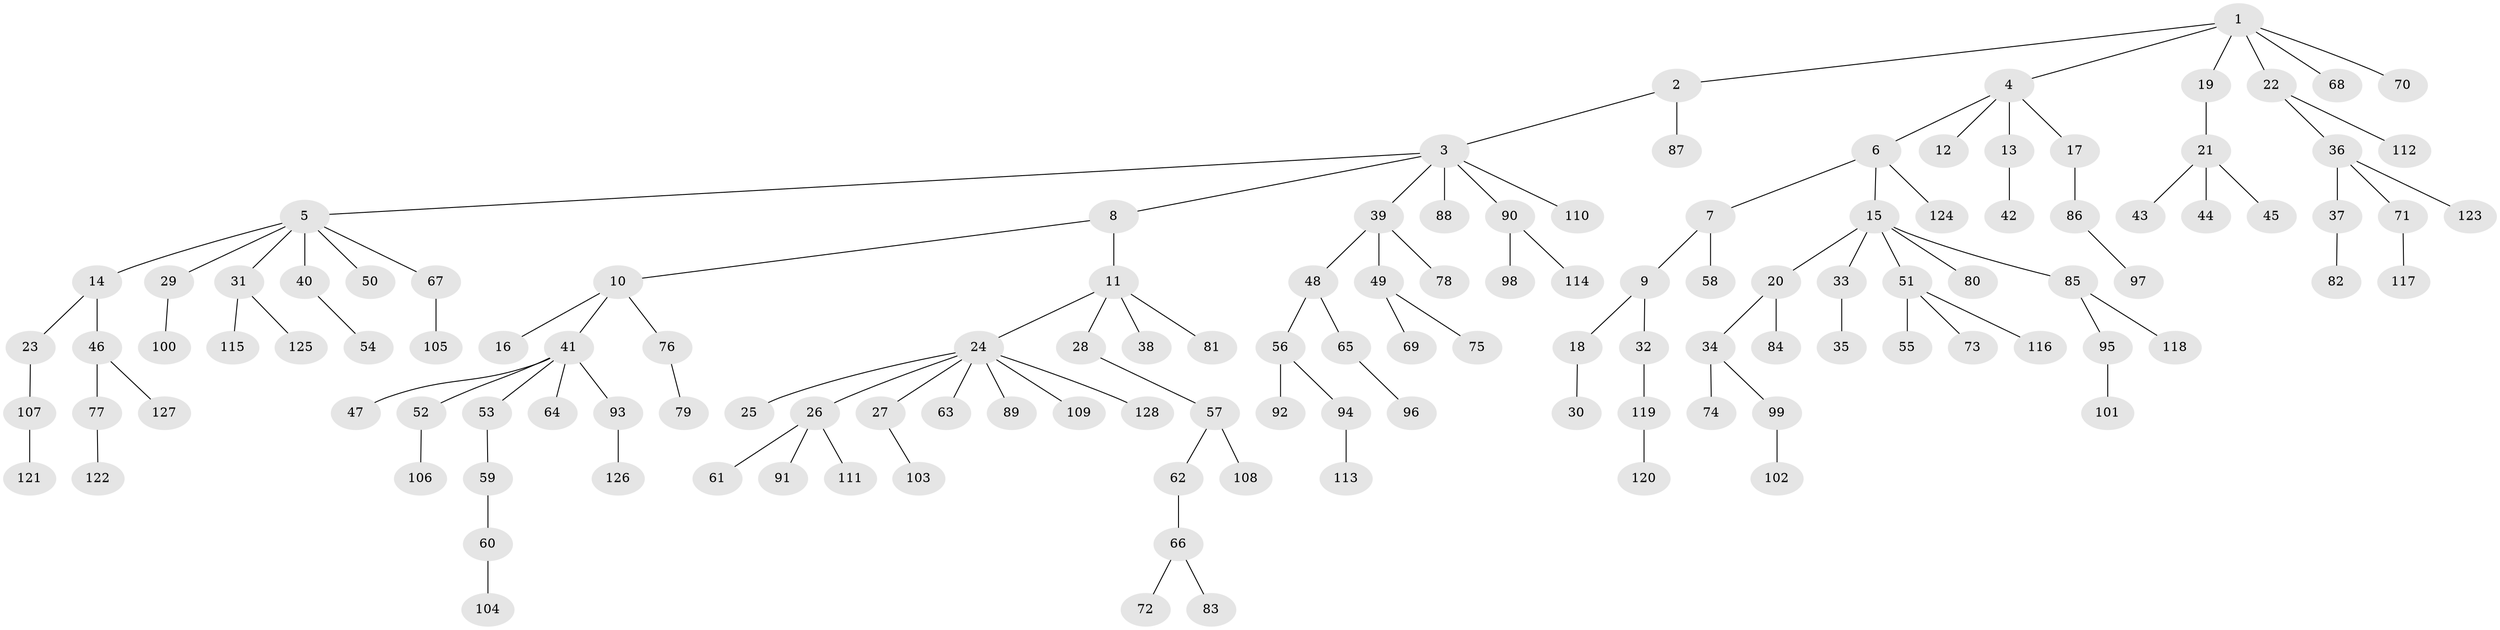 // coarse degree distribution, {9: 0.0196078431372549, 12: 0.0196078431372549, 3: 0.058823529411764705, 4: 0.0392156862745098, 1: 0.6666666666666666, 2: 0.1568627450980392, 6: 0.0392156862745098}
// Generated by graph-tools (version 1.1) at 2025/19/03/04/25 18:19:22]
// undirected, 128 vertices, 127 edges
graph export_dot {
graph [start="1"]
  node [color=gray90,style=filled];
  1;
  2;
  3;
  4;
  5;
  6;
  7;
  8;
  9;
  10;
  11;
  12;
  13;
  14;
  15;
  16;
  17;
  18;
  19;
  20;
  21;
  22;
  23;
  24;
  25;
  26;
  27;
  28;
  29;
  30;
  31;
  32;
  33;
  34;
  35;
  36;
  37;
  38;
  39;
  40;
  41;
  42;
  43;
  44;
  45;
  46;
  47;
  48;
  49;
  50;
  51;
  52;
  53;
  54;
  55;
  56;
  57;
  58;
  59;
  60;
  61;
  62;
  63;
  64;
  65;
  66;
  67;
  68;
  69;
  70;
  71;
  72;
  73;
  74;
  75;
  76;
  77;
  78;
  79;
  80;
  81;
  82;
  83;
  84;
  85;
  86;
  87;
  88;
  89;
  90;
  91;
  92;
  93;
  94;
  95;
  96;
  97;
  98;
  99;
  100;
  101;
  102;
  103;
  104;
  105;
  106;
  107;
  108;
  109;
  110;
  111;
  112;
  113;
  114;
  115;
  116;
  117;
  118;
  119;
  120;
  121;
  122;
  123;
  124;
  125;
  126;
  127;
  128;
  1 -- 2;
  1 -- 4;
  1 -- 19;
  1 -- 22;
  1 -- 68;
  1 -- 70;
  2 -- 3;
  2 -- 87;
  3 -- 5;
  3 -- 8;
  3 -- 39;
  3 -- 88;
  3 -- 90;
  3 -- 110;
  4 -- 6;
  4 -- 12;
  4 -- 13;
  4 -- 17;
  5 -- 14;
  5 -- 29;
  5 -- 31;
  5 -- 40;
  5 -- 50;
  5 -- 67;
  6 -- 7;
  6 -- 15;
  6 -- 124;
  7 -- 9;
  7 -- 58;
  8 -- 10;
  8 -- 11;
  9 -- 18;
  9 -- 32;
  10 -- 16;
  10 -- 41;
  10 -- 76;
  11 -- 24;
  11 -- 28;
  11 -- 38;
  11 -- 81;
  13 -- 42;
  14 -- 23;
  14 -- 46;
  15 -- 20;
  15 -- 33;
  15 -- 51;
  15 -- 80;
  15 -- 85;
  17 -- 86;
  18 -- 30;
  19 -- 21;
  20 -- 34;
  20 -- 84;
  21 -- 43;
  21 -- 44;
  21 -- 45;
  22 -- 36;
  22 -- 112;
  23 -- 107;
  24 -- 25;
  24 -- 26;
  24 -- 27;
  24 -- 63;
  24 -- 89;
  24 -- 109;
  24 -- 128;
  26 -- 61;
  26 -- 91;
  26 -- 111;
  27 -- 103;
  28 -- 57;
  29 -- 100;
  31 -- 115;
  31 -- 125;
  32 -- 119;
  33 -- 35;
  34 -- 74;
  34 -- 99;
  36 -- 37;
  36 -- 71;
  36 -- 123;
  37 -- 82;
  39 -- 48;
  39 -- 49;
  39 -- 78;
  40 -- 54;
  41 -- 47;
  41 -- 52;
  41 -- 53;
  41 -- 64;
  41 -- 93;
  46 -- 77;
  46 -- 127;
  48 -- 56;
  48 -- 65;
  49 -- 69;
  49 -- 75;
  51 -- 55;
  51 -- 73;
  51 -- 116;
  52 -- 106;
  53 -- 59;
  56 -- 92;
  56 -- 94;
  57 -- 62;
  57 -- 108;
  59 -- 60;
  60 -- 104;
  62 -- 66;
  65 -- 96;
  66 -- 72;
  66 -- 83;
  67 -- 105;
  71 -- 117;
  76 -- 79;
  77 -- 122;
  85 -- 95;
  85 -- 118;
  86 -- 97;
  90 -- 98;
  90 -- 114;
  93 -- 126;
  94 -- 113;
  95 -- 101;
  99 -- 102;
  107 -- 121;
  119 -- 120;
}
